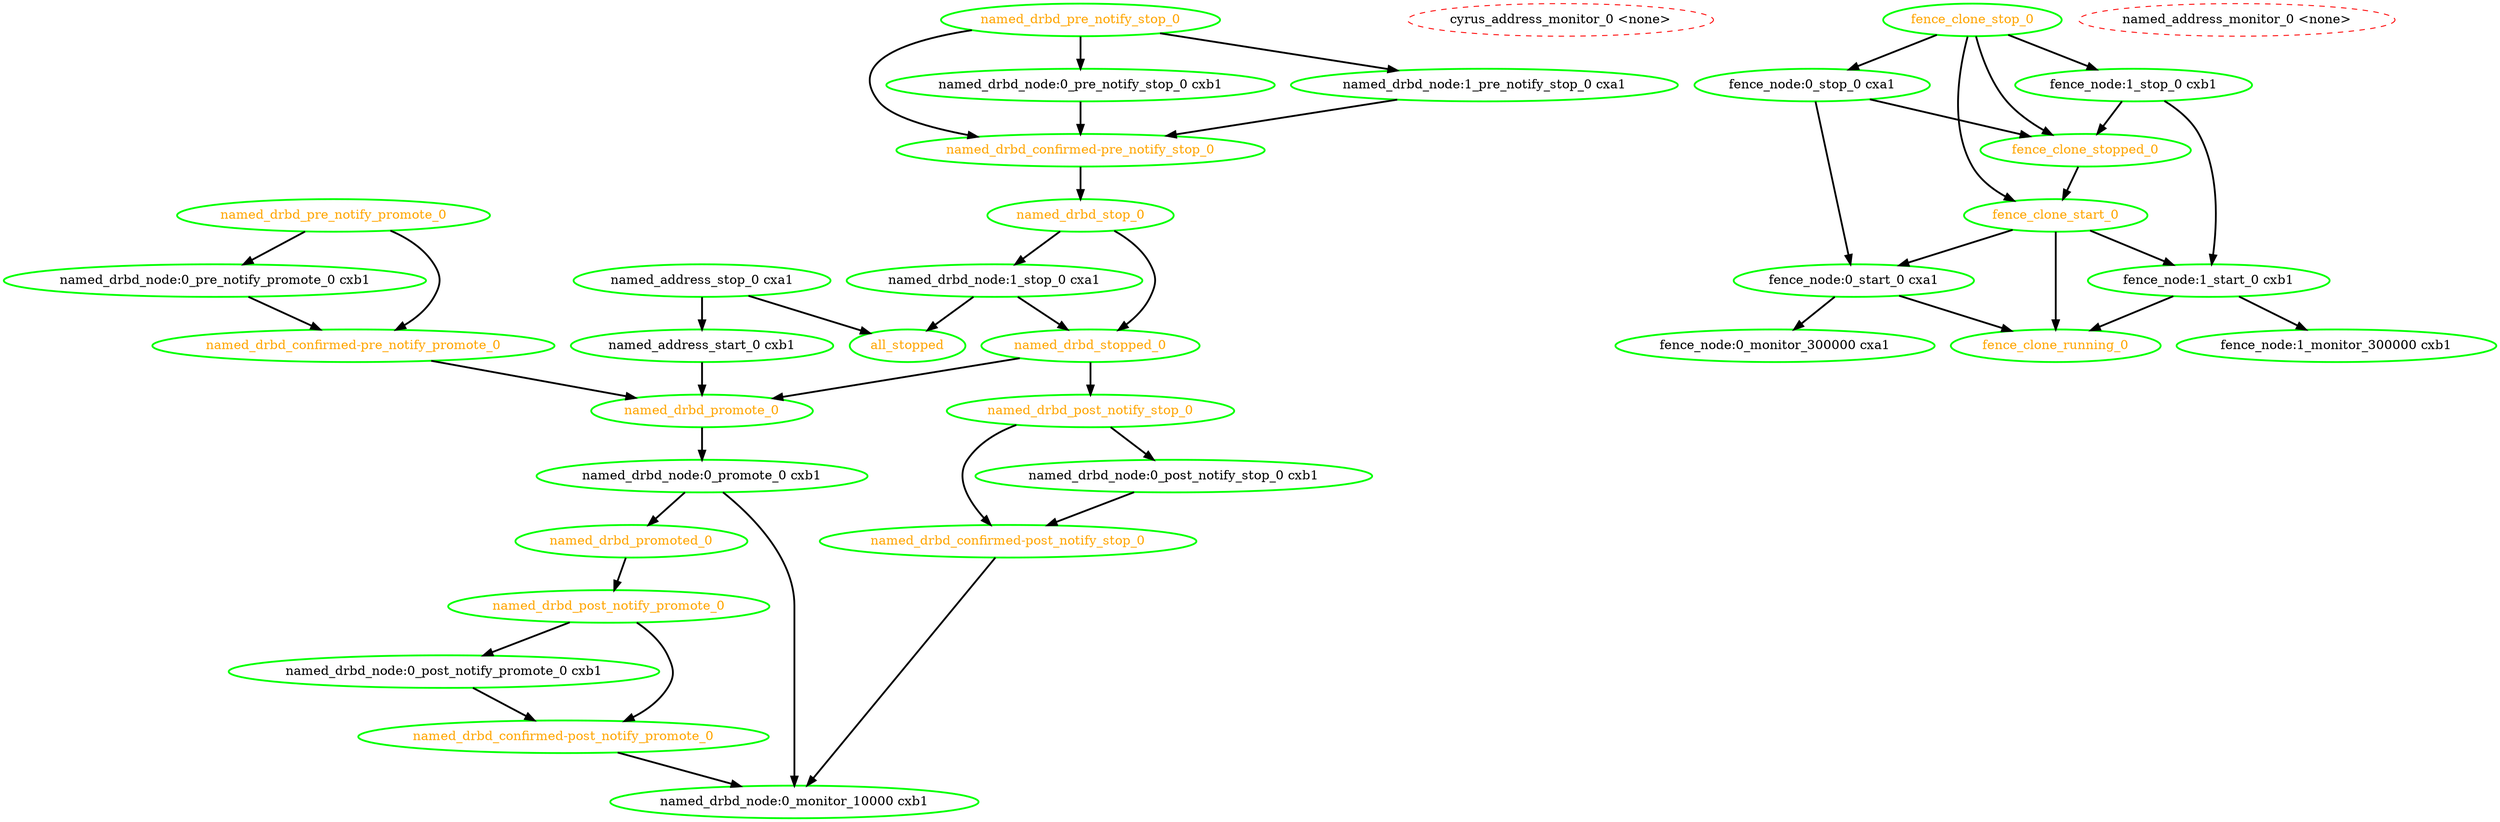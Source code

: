 digraph "g" {
"all_stopped" [ style=bold color="green" fontcolor="orange"  ]
"cyrus_address_monitor_0 <none>" [ style=dashed color="red" fontcolor="black"  ]
"fence_clone_running_0" [ style=bold color="green" fontcolor="orange"  ]
"fence_clone_start_0" -> "fence_clone_running_0" [ style = bold]
"fence_clone_start_0" -> "fence_node:0_start_0 cxa1" [ style = bold]
"fence_clone_start_0" -> "fence_node:1_start_0 cxb1" [ style = bold]
"fence_clone_start_0" [ style=bold color="green" fontcolor="orange"  ]
"fence_clone_stop_0" -> "fence_clone_start_0" [ style = bold]
"fence_clone_stop_0" -> "fence_clone_stopped_0" [ style = bold]
"fence_clone_stop_0" -> "fence_node:0_stop_0 cxa1" [ style = bold]
"fence_clone_stop_0" -> "fence_node:1_stop_0 cxb1" [ style = bold]
"fence_clone_stop_0" [ style=bold color="green" fontcolor="orange"  ]
"fence_clone_stopped_0" -> "fence_clone_start_0" [ style = bold]
"fence_clone_stopped_0" [ style=bold color="green" fontcolor="orange"  ]
"fence_node:0_monitor_300000 cxa1" [ style=bold color="green" fontcolor="black"  ]
"fence_node:0_start_0 cxa1" -> "fence_clone_running_0" [ style = bold]
"fence_node:0_start_0 cxa1" -> "fence_node:0_monitor_300000 cxa1" [ style = bold]
"fence_node:0_start_0 cxa1" [ style=bold color="green" fontcolor="black"  ]
"fence_node:0_stop_0 cxa1" -> "fence_clone_stopped_0" [ style = bold]
"fence_node:0_stop_0 cxa1" -> "fence_node:0_start_0 cxa1" [ style = bold]
"fence_node:0_stop_0 cxa1" [ style=bold color="green" fontcolor="black"  ]
"fence_node:1_monitor_300000 cxb1" [ style=bold color="green" fontcolor="black"  ]
"fence_node:1_start_0 cxb1" -> "fence_clone_running_0" [ style = bold]
"fence_node:1_start_0 cxb1" -> "fence_node:1_monitor_300000 cxb1" [ style = bold]
"fence_node:1_start_0 cxb1" [ style=bold color="green" fontcolor="black"  ]
"fence_node:1_stop_0 cxb1" -> "fence_clone_stopped_0" [ style = bold]
"fence_node:1_stop_0 cxb1" -> "fence_node:1_start_0 cxb1" [ style = bold]
"fence_node:1_stop_0 cxb1" [ style=bold color="green" fontcolor="black"  ]
"named_address_monitor_0 <none>" [ style=dashed color="red" fontcolor="black"  ]
"named_address_start_0 cxb1" -> "named_drbd_promote_0" [ style = bold]
"named_address_start_0 cxb1" [ style=bold color="green" fontcolor="black"  ]
"named_address_stop_0 cxa1" -> "all_stopped" [ style = bold]
"named_address_stop_0 cxa1" -> "named_address_start_0 cxb1" [ style = bold]
"named_address_stop_0 cxa1" [ style=bold color="green" fontcolor="black"  ]
"named_drbd_confirmed-post_notify_promote_0" -> "named_drbd_node:0_monitor_10000 cxb1" [ style = bold]
"named_drbd_confirmed-post_notify_promote_0" [ style=bold color="green" fontcolor="orange"  ]
"named_drbd_confirmed-post_notify_stop_0" -> "named_drbd_node:0_monitor_10000 cxb1" [ style = bold]
"named_drbd_confirmed-post_notify_stop_0" [ style=bold color="green" fontcolor="orange"  ]
"named_drbd_confirmed-pre_notify_promote_0" -> "named_drbd_promote_0" [ style = bold]
"named_drbd_confirmed-pre_notify_promote_0" [ style=bold color="green" fontcolor="orange"  ]
"named_drbd_confirmed-pre_notify_stop_0" -> "named_drbd_stop_0" [ style = bold]
"named_drbd_confirmed-pre_notify_stop_0" [ style=bold color="green" fontcolor="orange"  ]
"named_drbd_node:0_monitor_10000 cxb1" [ style=bold color="green" fontcolor="black"  ]
"named_drbd_node:0_post_notify_promote_0 cxb1" -> "named_drbd_confirmed-post_notify_promote_0" [ style = bold]
"named_drbd_node:0_post_notify_promote_0 cxb1" [ style=bold color="green" fontcolor="black"  ]
"named_drbd_node:0_post_notify_stop_0 cxb1" -> "named_drbd_confirmed-post_notify_stop_0" [ style = bold]
"named_drbd_node:0_post_notify_stop_0 cxb1" [ style=bold color="green" fontcolor="black"  ]
"named_drbd_node:0_pre_notify_promote_0 cxb1" -> "named_drbd_confirmed-pre_notify_promote_0" [ style = bold]
"named_drbd_node:0_pre_notify_promote_0 cxb1" [ style=bold color="green" fontcolor="black"  ]
"named_drbd_node:0_pre_notify_stop_0 cxb1" -> "named_drbd_confirmed-pre_notify_stop_0" [ style = bold]
"named_drbd_node:0_pre_notify_stop_0 cxb1" [ style=bold color="green" fontcolor="black"  ]
"named_drbd_node:0_promote_0 cxb1" -> "named_drbd_node:0_monitor_10000 cxb1" [ style = bold]
"named_drbd_node:0_promote_0 cxb1" -> "named_drbd_promoted_0" [ style = bold]
"named_drbd_node:0_promote_0 cxb1" [ style=bold color="green" fontcolor="black"  ]
"named_drbd_node:1_pre_notify_stop_0 cxa1" -> "named_drbd_confirmed-pre_notify_stop_0" [ style = bold]
"named_drbd_node:1_pre_notify_stop_0 cxa1" [ style=bold color="green" fontcolor="black"  ]
"named_drbd_node:1_stop_0 cxa1" -> "all_stopped" [ style = bold]
"named_drbd_node:1_stop_0 cxa1" -> "named_drbd_stopped_0" [ style = bold]
"named_drbd_node:1_stop_0 cxa1" [ style=bold color="green" fontcolor="black"  ]
"named_drbd_post_notify_promote_0" -> "named_drbd_confirmed-post_notify_promote_0" [ style = bold]
"named_drbd_post_notify_promote_0" -> "named_drbd_node:0_post_notify_promote_0 cxb1" [ style = bold]
"named_drbd_post_notify_promote_0" [ style=bold color="green" fontcolor="orange"  ]
"named_drbd_post_notify_stop_0" -> "named_drbd_confirmed-post_notify_stop_0" [ style = bold]
"named_drbd_post_notify_stop_0" -> "named_drbd_node:0_post_notify_stop_0 cxb1" [ style = bold]
"named_drbd_post_notify_stop_0" [ style=bold color="green" fontcolor="orange"  ]
"named_drbd_pre_notify_promote_0" -> "named_drbd_confirmed-pre_notify_promote_0" [ style = bold]
"named_drbd_pre_notify_promote_0" -> "named_drbd_node:0_pre_notify_promote_0 cxb1" [ style = bold]
"named_drbd_pre_notify_promote_0" [ style=bold color="green" fontcolor="orange"  ]
"named_drbd_pre_notify_stop_0" -> "named_drbd_confirmed-pre_notify_stop_0" [ style = bold]
"named_drbd_pre_notify_stop_0" -> "named_drbd_node:0_pre_notify_stop_0 cxb1" [ style = bold]
"named_drbd_pre_notify_stop_0" -> "named_drbd_node:1_pre_notify_stop_0 cxa1" [ style = bold]
"named_drbd_pre_notify_stop_0" [ style=bold color="green" fontcolor="orange"  ]
"named_drbd_promote_0" -> "named_drbd_node:0_promote_0 cxb1" [ style = bold]
"named_drbd_promote_0" [ style=bold color="green" fontcolor="orange"  ]
"named_drbd_promoted_0" -> "named_drbd_post_notify_promote_0" [ style = bold]
"named_drbd_promoted_0" [ style=bold color="green" fontcolor="orange"  ]
"named_drbd_stop_0" -> "named_drbd_node:1_stop_0 cxa1" [ style = bold]
"named_drbd_stop_0" -> "named_drbd_stopped_0" [ style = bold]
"named_drbd_stop_0" [ style=bold color="green" fontcolor="orange"  ]
"named_drbd_stopped_0" -> "named_drbd_post_notify_stop_0" [ style = bold]
"named_drbd_stopped_0" -> "named_drbd_promote_0" [ style = bold]
"named_drbd_stopped_0" [ style=bold color="green" fontcolor="orange"  ]
}
